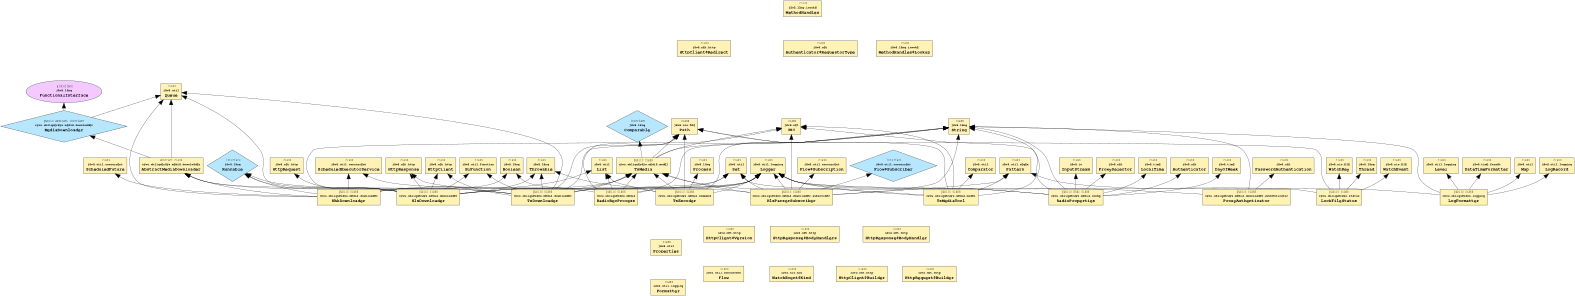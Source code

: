 digraph {
size="10.5,8.0";
layout=dot;
rankdir="BT";
overlap=false;
splines=true;
pack=true;
graph [fontname = "Courier, Regular"]
node [fontname = "Courier, Regular"]
edge [fontname = "Courier, Regular"]
"java.net.http.HttpResponse$BodyHandler"[shape=box,style=filled,fillcolor="#fff2b6",label=<<table border='0' cellborder='0' cellspacing='1'><tr><td><font point-size='12'> class</font></td></tr><tr><td><font point-size='14'><b>java.net.http</b></font></td></tr><tr><td><font point-size='20'><b>HttpResponse$BodyHandler</b></font></td></tr></table>>];
"java.util.concurrent.ScheduledFuture"[shape=box,style=filled,fillcolor="#fff2b6",label=<<table border='0' cellborder='0' cellspacing='1'><tr><td><font point-size='12'> class</font></td></tr><tr><td><font point-size='14'><b>java.util.concurrent</b></font></td></tr><tr><td><font point-size='20'><b>ScheduledFuture</b></font></td></tr></table>>];
"java.util.function.BiFunction"[shape=box,style=filled,fillcolor="#fff2b6",label=<<table border='0' cellborder='0' cellspacing='1'><tr><td><font point-size='12'> class</font></td></tr><tr><td><font point-size='14'><b>java.util.function</b></font></td></tr><tr><td><font point-size='20'><b>BiFunction</b></font></td></tr></table>>];
"java.net.http.HttpClient$Version"[shape=box,style=filled,fillcolor="#fff2b6",label=<<table border='0' cellborder='0' cellspacing='1'><tr><td><font point-size='12'> class</font></td></tr><tr><td><font point-size='14'><b>java.net.http</b></font></td></tr><tr><td><font point-size='20'><b>HttpClient$Version</b></font></td></tr></table>>];
"java.lang.Runnable"[shape=diamond,style=filled,fillcolor="#b6e7ff",label=<<table border='0' cellborder='0' cellspacing='1'><tr><td><font point-size='12'> interface</font></td></tr><tr><td><font point-size='14'><b>java.lang</b></font></td></tr><tr><td><font point-size='20'><b>Runnable</b></font></td></tr></table>>];
"java.nio.file.WatchEvent$Kind"[shape=box,style=filled,fillcolor="#fff2b6",label=<<table border='0' cellborder='0' cellspacing='1'><tr><td><font point-size='12'> class</font></td></tr><tr><td><font point-size='14'><b>java.nio.file</b></font></td></tr><tr><td><font point-size='20'><b>WatchEvent$Kind</b></font></td></tr></table>>];
"java.util.logging.Formatter"[shape=box,style=filled,fillcolor="#fff2b6",label=<<table border='0' cellborder='0' cellspacing='1'><tr><td><font point-size='12'> class</font></td></tr><tr><td><font point-size='14'><b>java.util.logging</b></font></td></tr><tr><td><font point-size='20'><b>Formatter</b></font></td></tr></table>>];
"cyou.obliquerays.media.model.TsMedia"[shape=box,style=filled,fillcolor="#fff2b6",label=<<table border='0' cellborder='0' cellspacing='1'><tr><td><font point-size='12'>public class</font></td></tr><tr><td><font point-size='14'><b>cyou.obliquerays.media.model</b></font></td></tr><tr><td><font point-size='20'><b>TsMedia</b></font></td></tr></table>>];
"java.net.ProxySelector"[shape=box,style=filled,fillcolor="#fff2b6",label=<<table border='0' cellborder='0' cellspacing='1'><tr><td><font point-size='12'> class</font></td></tr><tr><td><font point-size='14'><b>java.net</b></font></td></tr><tr><td><font point-size='20'><b>ProxySelector</b></font></td></tr></table>>];
"java.nio.file.WatchKey"[shape=box,style=filled,fillcolor="#fff2b6",label=<<table border='0' cellborder='0' cellspacing='1'><tr><td><font point-size='12'> class</font></td></tr><tr><td><font point-size='14'><b>java.nio.file</b></font></td></tr><tr><td><font point-size='20'><b>WatchKey</b></font></td></tr></table>>];
"java.util.concurrent.Flow"[shape=box,style=filled,fillcolor="#fff2b6",label=<<table border='0' cellborder='0' cellspacing='1'><tr><td><font point-size='12'> class</font></td></tr><tr><td><font point-size='14'><b>java.util.concurrent</b></font></td></tr><tr><td><font point-size='20'><b>Flow</b></font></td></tr></table>>];
"cyou.obliquerays.media.RadioRecProcess"[shape=box,style=filled,fillcolor="#fff2b6",label=<<table border='0' cellborder='0' cellspacing='1'><tr><td><font point-size='12'>public class</font></td></tr><tr><td><font point-size='14'><b>cyou.obliquerays.media</b></font></td></tr><tr><td><font point-size='20'><b>RadioRecProcess</b></font></td></tr></table>>];
"java.lang.Thread"[shape=box,style=filled,fillcolor="#fff2b6",label=<<table border='0' cellborder='0' cellspacing='1'><tr><td><font point-size='12'> class</font></td></tr><tr><td><font point-size='14'><b>java.lang</b></font></td></tr><tr><td><font point-size='20'><b>Thread</b></font></td></tr></table>>];
"java.util.Map"[shape=box,style=filled,fillcolor="#fff2b6",label=<<table border='0' cellborder='0' cellspacing='1'><tr><td><font point-size='12'> class</font></td></tr><tr><td><font point-size='14'><b>java.util</b></font></td></tr><tr><td><font point-size='20'><b>Map</b></font></td></tr></table>>];
"java.net.http.HttpResponse$BodyHandlers"[shape=box,style=filled,fillcolor="#fff2b6",label=<<table border='0' cellborder='0' cellspacing='1'><tr><td><font point-size='12'> class</font></td></tr><tr><td><font point-size='14'><b>java.net.http</b></font></td></tr><tr><td><font point-size='20'><b>HttpResponse$BodyHandlers</b></font></td></tr></table>>];
"java.time.LocalTime"[shape=box,style=filled,fillcolor="#fff2b6",label=<<table border='0' cellborder='0' cellspacing='1'><tr><td><font point-size='12'> class</font></td></tr><tr><td><font point-size='14'><b>java.time</b></font></td></tr><tr><td><font point-size='20'><b>LocalTime</b></font></td></tr></table>>];
"cyou.obliquerays.media.downloader.TsDownloader"[shape=box,style=filled,fillcolor="#fff2b6",label=<<table border='0' cellborder='0' cellspacing='1'><tr><td><font point-size='12'>public class</font></td></tr><tr><td><font point-size='14'><b>cyou.obliquerays.media.downloader</b></font></td></tr><tr><td><font point-size='20'><b>TsDownloader</b></font></td></tr></table>>];
"java.net.URI"[shape=box,style=filled,fillcolor="#fff2b6",label=<<table border='0' cellborder='0' cellspacing='1'><tr><td><font point-size='12'> class</font></td></tr><tr><td><font point-size='14'><b>java.net</b></font></td></tr><tr><td><font point-size='20'><b>URI</b></font></td></tr></table>>];
"cyou.obliquerays.media.downloader.MediaDownloader"[shape=diamond,style=filled,fillcolor="#b6e7ff",label=<<table border='0' cellborder='0' cellspacing='1'><tr><td><font point-size='12'>public abstract interface</font></td></tr><tr><td><font point-size='14'><b>cyou.obliquerays.media.downloader</b></font></td></tr><tr><td><font point-size='20'><b>MediaDownloader</b></font></td></tr></table>>];
"java.nio.file.Path"[shape=box,style=filled,fillcolor="#fff2b6",label=<<table border='0' cellborder='0' cellspacing='1'><tr><td><font point-size='12'> class</font></td></tr><tr><td><font point-size='14'><b>java.nio.file</b></font></td></tr><tr><td><font point-size='20'><b>Path</b></font></td></tr></table>>];
"java.net.http.HttpResponse"[shape=box,style=filled,fillcolor="#fff2b6",label=<<table border='0' cellborder='0' cellspacing='1'><tr><td><font point-size='12'> class</font></td></tr><tr><td><font point-size='14'><b>java.net.http</b></font></td></tr><tr><td><font point-size='20'><b>HttpResponse</b></font></td></tr></table>>];
"java.util.concurrent.Flow$Subscription"[shape=box,style=filled,fillcolor="#fff2b6",label=<<table border='0' cellborder='0' cellspacing='1'><tr><td><font point-size='12'> class</font></td></tr><tr><td><font point-size='14'><b>java.util.concurrent</b></font></td></tr><tr><td><font point-size='20'><b>Flow$Subscription</b></font></td></tr></table>>];
"cyou.obliquerays.status.LockFileStatus"[shape=box,style=filled,fillcolor="#fff2b6",label=<<table border='0' cellborder='0' cellspacing='1'><tr><td><font point-size='12'>public class</font></td></tr><tr><td><font point-size='14'><b>cyou.obliquerays.status</b></font></td></tr><tr><td><font point-size='20'><b>LockFileStatus</b></font></td></tr></table>>];
"java.lang.invoke.MethodHandles$Lookup"[shape=box,style=filled,fillcolor="#fff2b6",label=<<table border='0' cellborder='0' cellspacing='1'><tr><td><font point-size='12'> class</font></td></tr><tr><td><font point-size='14'><b>java.lang.invoke</b></font></td></tr><tr><td><font point-size='20'><b>MethodHandles$Lookup</b></font></td></tr></table>>];
"java.lang.Process"[shape=box,style=filled,fillcolor="#fff2b6",label=<<table border='0' cellborder='0' cellspacing='1'><tr><td><font point-size='12'> class</font></td></tr><tr><td><font point-size='14'><b>java.lang</b></font></td></tr><tr><td><font point-size='20'><b>Process</b></font></td></tr></table>>];
"java.net.Authenticator"[shape=box,style=filled,fillcolor="#fff2b6",label=<<table border='0' cellborder='0' cellspacing='1'><tr><td><font point-size='12'> class</font></td></tr><tr><td><font point-size='14'><b>java.net</b></font></td></tr><tr><td><font point-size='20'><b>Authenticator</b></font></td></tr></table>>];
"java.lang.invoke.MethodHandles"[shape=box,style=filled,fillcolor="#fff2b6",label=<<table border='0' cellborder='0' cellspacing='1'><tr><td><font point-size='12'> class</font></td></tr><tr><td><font point-size='14'><b>java.lang.invoke</b></font></td></tr><tr><td><font point-size='20'><b>MethodHandles</b></font></td></tr></table>>];
"java.util.Set"[shape=box,style=filled,fillcolor="#fff2b6",label=<<table border='0' cellborder='0' cellspacing='1'><tr><td><font point-size='12'> class</font></td></tr><tr><td><font point-size='14'><b>java.util</b></font></td></tr><tr><td><font point-size='20'><b>Set</b></font></td></tr></table>>];
"java.net.Authenticator$RequestorType"[shape=box,style=filled,fillcolor="#fff2b6",label=<<table border='0' cellborder='0' cellspacing='1'><tr><td><font point-size='12'> class</font></td></tr><tr><td><font point-size='14'><b>java.net</b></font></td></tr><tr><td><font point-size='20'><b>Authenticator$RequestorType</b></font></td></tr></table>>];
"java.util.logging.LogRecord"[shape=box,style=filled,fillcolor="#fff2b6",label=<<table border='0' cellborder='0' cellspacing='1'><tr><td><font point-size='12'> class</font></td></tr><tr><td><font point-size='14'><b>java.util.logging</b></font></td></tr><tr><td><font point-size='20'><b>LogRecord</b></font></td></tr></table>>];
"java.util.logging.Logger"[shape=box,style=filled,fillcolor="#fff2b6",label=<<table border='0' cellborder='0' cellspacing='1'><tr><td><font point-size='12'> class</font></td></tr><tr><td><font point-size='14'><b>java.util.logging</b></font></td></tr><tr><td><font point-size='20'><b>Logger</b></font></td></tr></table>>];
"java.util.List"[shape=box,style=filled,fillcolor="#fff2b6",label=<<table border='0' cellborder='0' cellspacing='1'><tr><td><font point-size='12'> class</font></td></tr><tr><td><font point-size='14'><b>java.util</b></font></td></tr><tr><td><font point-size='20'><b>List</b></font></td></tr></table>>];
"cyou.obliquerays.media.downloader.NhkDownloader"[shape=box,style=filled,fillcolor="#fff2b6",label=<<table border='0' cellborder='0' cellspacing='1'><tr><td><font point-size='12'>public class</font></td></tr><tr><td><font point-size='14'><b>cyou.obliquerays.media.downloader</b></font></td></tr><tr><td><font point-size='20'><b>NhkDownloader</b></font></td></tr></table>>];
"java.net.http.HttpClient$Redirect"[shape=box,style=filled,fillcolor="#fff2b6",label=<<table border='0' cellborder='0' cellspacing='1'><tr><td><font point-size='12'> class</font></td></tr><tr><td><font point-size='14'><b>java.net.http</b></font></td></tr><tr><td><font point-size='20'><b>HttpClient$Redirect</b></font></td></tr></table>>];
"java.util.Queue"[shape=box,style=filled,fillcolor="#fff2b6",label=<<table border='0' cellborder='0' cellspacing='1'><tr><td><font point-size='12'> class</font></td></tr><tr><td><font point-size='14'><b>java.util</b></font></td></tr><tr><td><font point-size='20'><b>Queue</b></font></td></tr></table>>];
"java.util.regex.Pattern"[shape=box,style=filled,fillcolor="#fff2b6",label=<<table border='0' cellborder='0' cellspacing='1'><tr><td><font point-size='12'> class</font></td></tr><tr><td><font point-size='14'><b>java.util.regex</b></font></td></tr><tr><td><font point-size='20'><b>Pattern</b></font></td></tr></table>>];
"java.lang.Throwable"[shape=box,style=filled,fillcolor="#fff2b6",label=<<table border='0' cellborder='0' cellspacing='1'><tr><td><font point-size='12'> class</font></td></tr><tr><td><font point-size='14'><b>java.lang</b></font></td></tr><tr><td><font point-size='20'><b>Throwable</b></font></td></tr></table>>];
"cyou.obliquerays.media.downloader.subscriber.HlsParserSubscriber"[shape=box,style=filled,fillcolor="#fff2b6",label=<<table border='0' cellborder='0' cellspacing='1'><tr><td><font point-size='12'>public class</font></td></tr><tr><td><font point-size='14'><b>cyou.obliquerays.media.downloader.subscriber</b></font></td></tr><tr><td><font point-size='20'><b>HlsParserSubscriber</b></font></td></tr></table>>];
"cyou.obliquerays.media.config.RadioProperties"[shape=box,style=filled,fillcolor="#fff2b6",label=<<table border='0' cellborder='0' cellspacing='1'><tr><td><font point-size='12'>public final class</font></td></tr><tr><td><font point-size='14'><b>cyou.obliquerays.media.config</b></font></td></tr><tr><td><font point-size='20'><b>RadioProperties</b></font></td></tr></table>>];
"java.net.http.HttpRequest"[shape=box,style=filled,fillcolor="#fff2b6",label=<<table border='0' cellborder='0' cellspacing='1'><tr><td><font point-size='12'> class</font></td></tr><tr><td><font point-size='14'><b>java.net.http</b></font></td></tr><tr><td><font point-size='20'><b>HttpRequest</b></font></td></tr></table>>];
"java.util.logging.Level"[shape=box,style=filled,fillcolor="#fff2b6",label=<<table border='0' cellborder='0' cellspacing='1'><tr><td><font point-size='12'> class</font></td></tr><tr><td><font point-size='14'><b>java.util.logging</b></font></td></tr><tr><td><font point-size='20'><b>Level</b></font></td></tr></table>>];
"cyou.obliquerays.media.downloader.authenticator.ProxyAuthenticator"[shape=box,style=filled,fillcolor="#fff2b6",label=<<table border='0' cellborder='0' cellspacing='1'><tr><td><font point-size='12'>public class</font></td></tr><tr><td><font point-size='14'><b>cyou.obliquerays.media.downloader.authenticator</b></font></td></tr><tr><td><font point-size='20'><b>ProxyAuthenticator</b></font></td></tr></table>>];
"java.lang.FunctionalInterface"[shape=oval,style=filled,fillcolor="#f3c9ff",label=<<table border='0' cellborder='0' cellspacing='1'><tr><td><font point-size='12'> @interface</font></td></tr><tr><td><font point-size='14'><b>java.lang</b></font></td></tr><tr><td><font point-size='20'><b>FunctionalInterface</b></font></td></tr></table>>];
"java.net.PasswordAuthentication"[shape=box,style=filled,fillcolor="#fff2b6",label=<<table border='0' cellborder='0' cellspacing='1'><tr><td><font point-size='12'> class</font></td></tr><tr><td><font point-size='14'><b>java.net</b></font></td></tr><tr><td><font point-size='20'><b>PasswordAuthentication</b></font></td></tr></table>>];
"java.util.concurrent.ScheduledExecutorService"[shape=box,style=filled,fillcolor="#fff2b6",label=<<table border='0' cellborder='0' cellspacing='1'><tr><td><font point-size='12'> class</font></td></tr><tr><td><font point-size='14'><b>java.util.concurrent</b></font></td></tr><tr><td><font point-size='20'><b>ScheduledExecutorService</b></font></td></tr></table>>];
"java.lang.Boolean"[shape=box,style=filled,fillcolor="#fff2b6",label=<<table border='0' cellborder='0' cellspacing='1'><tr><td><font point-size='12'> class</font></td></tr><tr><td><font point-size='14'><b>java.lang</b></font></td></tr><tr><td><font point-size='20'><b>Boolean</b></font></td></tr></table>>];
"java.net.http.HttpClient"[shape=box,style=filled,fillcolor="#fff2b6",label=<<table border='0' cellborder='0' cellspacing='1'><tr><td><font point-size='12'> class</font></td></tr><tr><td><font point-size='14'><b>java.net.http</b></font></td></tr><tr><td><font point-size='20'><b>HttpClient</b></font></td></tr></table>>];
"java.lang.String"[shape=box,style=filled,fillcolor="#fff2b6",label=<<table border='0' cellborder='0' cellspacing='1'><tr><td><font point-size='12'> class</font></td></tr><tr><td><font point-size='14'><b>java.lang</b></font></td></tr><tr><td><font point-size='20'><b>String</b></font></td></tr></table>>];
"cyou.obliquerays.media.downloader.AbstractMediaDownloader"[shape=box,style=filled,fillcolor="#fff2b6",label=<<table border='0' cellborder='0' cellspacing='1'><tr><td><font point-size='12'>abstract class</font></td></tr><tr><td><font point-size='14'><b>cyou.obliquerays.media.downloader</b></font></td></tr><tr><td><font point-size='20'><b>AbstractMediaDownloader</b></font></td></tr></table>>];
"java.util.Properties"[shape=box,style=filled,fillcolor="#fff2b6",label=<<table border='0' cellborder='0' cellspacing='1'><tr><td><font point-size='12'> class</font></td></tr><tr><td><font point-size='14'><b>java.util</b></font></td></tr><tr><td><font point-size='20'><b>Properties</b></font></td></tr></table>>];
"cyou.obliquerays.media.downloader.HlsDownloader"[shape=box,style=filled,fillcolor="#fff2b6",label=<<table border='0' cellborder='0' cellspacing='1'><tr><td><font point-size='12'>public class</font></td></tr><tr><td><font point-size='14'><b>cyou.obliquerays.media.downloader</b></font></td></tr><tr><td><font point-size='20'><b>HlsDownloader</b></font></td></tr></table>>];
"java.nio.file.WatchEvent"[shape=box,style=filled,fillcolor="#fff2b6",label=<<table border='0' cellborder='0' cellspacing='1'><tr><td><font point-size='12'> class</font></td></tr><tr><td><font point-size='14'><b>java.nio.file</b></font></td></tr><tr><td><font point-size='20'><b>WatchEvent</b></font></td></tr></table>>];
"cyou.obliquerays.media.command.TsEncoder"[shape=box,style=filled,fillcolor="#fff2b6",label=<<table border='0' cellborder='0' cellspacing='1'><tr><td><font point-size='12'>public class</font></td></tr><tr><td><font point-size='14'><b>cyou.obliquerays.media.command</b></font></td></tr><tr><td><font point-size='20'><b>TsEncoder</b></font></td></tr></table>>];
"java.net.http.HttpRequest$Builder"[shape=box,style=filled,fillcolor="#fff2b6",label=<<table border='0' cellborder='0' cellspacing='1'><tr><td><font point-size='12'> class</font></td></tr><tr><td><font point-size='14'><b>java.net.http</b></font></td></tr><tr><td><font point-size='20'><b>HttpRequest$Builder</b></font></td></tr></table>>];
"java.util.concurrent.Flow$Subscriber"[shape=diamond,style=filled,fillcolor="#b6e7ff",label=<<table border='0' cellborder='0' cellspacing='1'><tr><td><font point-size='12'> interface</font></td></tr><tr><td><font point-size='14'><b>java.util.concurrent</b></font></td></tr><tr><td><font point-size='20'><b>Flow$Subscriber</b></font></td></tr></table>>];
"cyou.obliquerays.media.model.TsMediaTool"[shape=box,style=filled,fillcolor="#fff2b6",label=<<table border='0' cellborder='0' cellspacing='1'><tr><td><font point-size='12'>public class</font></td></tr><tr><td><font point-size='14'><b>cyou.obliquerays.media.model</b></font></td></tr><tr><td><font point-size='20'><b>TsMediaTool</b></font></td></tr></table>>];
"cyou.obliquerays.logging.LogFormatter"[shape=box,style=filled,fillcolor="#fff2b6",label=<<table border='0' cellborder='0' cellspacing='1'><tr><td><font point-size='12'>public class</font></td></tr><tr><td><font point-size='14'><b>cyou.obliquerays.logging</b></font></td></tr><tr><td><font point-size='20'><b>LogFormatter</b></font></td></tr></table>>];
"java.time.DayOfWeek"[shape=box,style=filled,fillcolor="#fff2b6",label=<<table border='0' cellborder='0' cellspacing='1'><tr><td><font point-size='12'> class</font></td></tr><tr><td><font point-size='14'><b>java.time</b></font></td></tr><tr><td><font point-size='20'><b>DayOfWeek</b></font></td></tr></table>>];
"java.time.format.DateTimeFormatter"[shape=box,style=filled,fillcolor="#fff2b6",label=<<table border='0' cellborder='0' cellspacing='1'><tr><td><font point-size='12'> class</font></td></tr><tr><td><font point-size='14'><b>java.time.format</b></font></td></tr><tr><td><font point-size='20'><b>DateTimeFormatter</b></font></td></tr></table>>];
"java.net.http.HttpClient$Builder"[shape=box,style=filled,fillcolor="#fff2b6",label=<<table border='0' cellborder='0' cellspacing='1'><tr><td><font point-size='12'> class</font></td></tr><tr><td><font point-size='14'><b>java.net.http</b></font></td></tr><tr><td><font point-size='20'><b>HttpClient$Builder</b></font></td></tr></table>>];
"java.lang.Comparable"[shape=diamond,style=filled,fillcolor="#b6e7ff",label=<<table border='0' cellborder='0' cellspacing='1'><tr><td><font point-size='12'> interface</font></td></tr><tr><td><font point-size='14'><b>java.lang</b></font></td></tr><tr><td><font point-size='20'><b>Comparable</b></font></td></tr></table>>];
"java.util.Comparator"[shape=box,style=filled,fillcolor="#fff2b6",label=<<table border='0' cellborder='0' cellspacing='1'><tr><td><font point-size='12'> class</font></td></tr><tr><td><font point-size='14'><b>java.util</b></font></td></tr><tr><td><font point-size='20'><b>Comparator</b></font></td></tr></table>>];
"java.io.InputStream"[shape=box,style=filled,fillcolor="#fff2b6",label=<<table border='0' cellborder='0' cellspacing='1'><tr><td><font point-size='12'> class</font></td></tr><tr><td><font point-size='14'><b>java.io</b></font></td></tr><tr><td><font point-size='20'><b>InputStream</b></font></td></tr></table>>];

  "cyou.obliquerays.logging.LogFormatter" -> "java.lang.String" [arrowsize=2.5]
  "cyou.obliquerays.logging.LogFormatter" -> "java.time.format.DateTimeFormatter" [arrowsize=2.5]
  "cyou.obliquerays.logging.LogFormatter" -> "java.util.Map" [arrowsize=2.5]
  "cyou.obliquerays.logging.LogFormatter" -> "java.util.logging.Level" [arrowsize=2.5]
  "cyou.obliquerays.logging.LogFormatter" -> "java.util.logging.LogRecord" [arrowsize=2.5]
  "cyou.obliquerays.logging.LogFormatter" -> "java.util.regex.Pattern" [arrowsize=2.5]
  "cyou.obliquerays.media.RadioRecProcess" -> "cyou.obliquerays.media.model.TsMedia" [arrowsize=2.5]
  "cyou.obliquerays.media.RadioRecProcess" -> "java.lang.String" [arrowsize=2.5]
  "cyou.obliquerays.media.RadioRecProcess" -> "java.nio.file.Path" [arrowsize=2.5]
  "cyou.obliquerays.media.RadioRecProcess" -> "java.util.List" [arrowsize=2.5]
  "cyou.obliquerays.media.RadioRecProcess" -> "java.util.concurrent.ScheduledExecutorService" [arrowsize=2.5]
  "cyou.obliquerays.media.RadioRecProcess" -> "java.util.logging.Logger" [arrowsize=2.5]
  "cyou.obliquerays.media.command.TsEncoder" -> "cyou.obliquerays.media.model.TsMedia" [arrowsize=2.5]
  "cyou.obliquerays.media.command.TsEncoder" -> "java.lang.Boolean" [arrowsize=2.5]
  "cyou.obliquerays.media.command.TsEncoder" -> "java.lang.Process" [arrowsize=2.5]
  "cyou.obliquerays.media.command.TsEncoder" -> "java.lang.String" [arrowsize=2.5]
  "cyou.obliquerays.media.command.TsEncoder" -> "java.nio.file.Path" [arrowsize=2.5]
  "cyou.obliquerays.media.command.TsEncoder" -> "java.util.List" [arrowsize=2.5]
  "cyou.obliquerays.media.command.TsEncoder" -> "java.util.logging.Logger" [arrowsize=2.5]
  "cyou.obliquerays.media.config.RadioProperties" -> "java.io.InputStream" [arrowsize=2.5]
  "cyou.obliquerays.media.config.RadioProperties" -> "java.lang.String" [arrowsize=2.5]
  "cyou.obliquerays.media.config.RadioProperties" -> "java.net.Authenticator" [arrowsize=2.5]
  "cyou.obliquerays.media.config.RadioProperties" -> "java.net.ProxySelector" [arrowsize=2.5]
  "cyou.obliquerays.media.config.RadioProperties" -> "java.net.URI" [arrowsize=2.5]
  "cyou.obliquerays.media.config.RadioProperties" -> "java.time.DayOfWeek" [arrowsize=2.5]
  "cyou.obliquerays.media.config.RadioProperties" -> "java.time.LocalTime" [arrowsize=2.5]
  "cyou.obliquerays.media.config.RadioProperties" -> "java.util.Set" [arrowsize=2.5]
  "cyou.obliquerays.media.config.RadioProperties" -> "java.util.logging.Logger" [arrowsize=2.5]
  "cyou.obliquerays.media.downloader.AbstractMediaDownloader" -> "cyou.obliquerays.media.downloader.MediaDownloader" [arrowsize=2.5]
  "cyou.obliquerays.media.downloader.AbstractMediaDownloader" -> "java.util.Queue" [arrowsize=2.5]
  "cyou.obliquerays.media.downloader.HlsDownloader" -> "cyou.obliquerays.media.downloader.AbstractMediaDownloader" [arrowsize=2.5]
  "cyou.obliquerays.media.downloader.HlsDownloader" -> "cyou.obliquerays.media.model.TsMedia" [arrowsize=2.5]
  "cyou.obliquerays.media.downloader.HlsDownloader" -> "java.lang.Runnable" [arrowsize=2.5]
  "cyou.obliquerays.media.downloader.HlsDownloader" -> "java.lang.Throwable" [arrowsize=2.5]
  "cyou.obliquerays.media.downloader.HlsDownloader" -> "java.net.URI" [arrowsize=2.5]
  "cyou.obliquerays.media.downloader.HlsDownloader" -> "java.net.http.HttpClient" [arrowsize=2.5]
  "cyou.obliquerays.media.downloader.HlsDownloader" -> "java.net.http.HttpRequest" [arrowsize=2.5]
  "cyou.obliquerays.media.downloader.HlsDownloader" -> "java.net.http.HttpResponse" [arrowsize=2.5]
  "cyou.obliquerays.media.downloader.HlsDownloader" -> "java.util.Queue" [arrowsize=2.5]
  "cyou.obliquerays.media.downloader.HlsDownloader" -> "java.util.Set" [arrowsize=2.5]
  "cyou.obliquerays.media.downloader.HlsDownloader" -> "java.util.function.BiFunction" [arrowsize=2.5]
  "cyou.obliquerays.media.downloader.HlsDownloader" -> "java.util.logging.Logger" [arrowsize=2.5]
  "cyou.obliquerays.media.downloader.MediaDownloader" -> "java.lang.FunctionalInterface" [arrowsize=2.5]
  "cyou.obliquerays.media.downloader.MediaDownloader" -> "java.util.Queue" [arrowsize=2.5]
  "cyou.obliquerays.media.downloader.NhkDownloader" -> "cyou.obliquerays.media.downloader.AbstractMediaDownloader" [arrowsize=2.5]
  "cyou.obliquerays.media.downloader.NhkDownloader" -> "cyou.obliquerays.media.model.TsMedia" [arrowsize=2.5]
  "cyou.obliquerays.media.downloader.NhkDownloader" -> "java.lang.Boolean" [arrowsize=2.5]
  "cyou.obliquerays.media.downloader.NhkDownloader" -> "java.lang.Runnable" [arrowsize=2.5]
  "cyou.obliquerays.media.downloader.NhkDownloader" -> "java.util.List" [arrowsize=2.5]
  "cyou.obliquerays.media.downloader.NhkDownloader" -> "java.util.Queue" [arrowsize=2.5]
  "cyou.obliquerays.media.downloader.NhkDownloader" -> "java.util.concurrent.ScheduledExecutorService" [arrowsize=2.5]
  "cyou.obliquerays.media.downloader.NhkDownloader" -> "java.util.concurrent.ScheduledFuture" [arrowsize=2.5]
  "cyou.obliquerays.media.downloader.NhkDownloader" -> "java.util.logging.Logger" [arrowsize=2.5]
  "cyou.obliquerays.media.downloader.TsDownloader" -> "cyou.obliquerays.media.downloader.AbstractMediaDownloader" [arrowsize=2.5]
  "cyou.obliquerays.media.downloader.TsDownloader" -> "cyou.obliquerays.media.model.TsMedia" [arrowsize=2.5]
  "cyou.obliquerays.media.downloader.TsDownloader" -> "java.lang.Runnable" [arrowsize=2.5]
  "cyou.obliquerays.media.downloader.TsDownloader" -> "java.lang.String" [arrowsize=2.5]
  "cyou.obliquerays.media.downloader.TsDownloader" -> "java.lang.Throwable" [arrowsize=2.5]
  "cyou.obliquerays.media.downloader.TsDownloader" -> "java.net.http.HttpClient" [arrowsize=2.5]
  "cyou.obliquerays.media.downloader.TsDownloader" -> "java.net.http.HttpResponse" [arrowsize=2.5]
  "cyou.obliquerays.media.downloader.TsDownloader" -> "java.nio.file.Path" [arrowsize=2.5]
  "cyou.obliquerays.media.downloader.TsDownloader" -> "java.util.Queue" [arrowsize=2.5]
  "cyou.obliquerays.media.downloader.TsDownloader" -> "java.util.Set" [arrowsize=2.5]
  "cyou.obliquerays.media.downloader.TsDownloader" -> "java.util.function.BiFunction" [arrowsize=2.5]
  "cyou.obliquerays.media.downloader.TsDownloader" -> "java.util.logging.Logger" [arrowsize=2.5]
  "cyou.obliquerays.media.downloader.authenticator.ProxyAuthenticator" -> "java.lang.String" [arrowsize=2.5]
  "cyou.obliquerays.media.downloader.authenticator.ProxyAuthenticator" -> "java.net.PasswordAuthentication" [arrowsize=2.5]
  "cyou.obliquerays.media.downloader.authenticator.ProxyAuthenticator" -> "java.util.logging.Logger" [arrowsize=2.5]
  "cyou.obliquerays.media.downloader.subscriber.HlsParserSubscriber" -> "cyou.obliquerays.media.model.TsMedia" [arrowsize=2.5]
  "cyou.obliquerays.media.downloader.subscriber.HlsParserSubscriber" -> "java.lang.String" [arrowsize=2.5]
  "cyou.obliquerays.media.downloader.subscriber.HlsParserSubscriber" -> "java.lang.Throwable" [arrowsize=2.5]
  "cyou.obliquerays.media.downloader.subscriber.HlsParserSubscriber" -> "java.net.URI" [arrowsize=2.5]
  "cyou.obliquerays.media.downloader.subscriber.HlsParserSubscriber" -> "java.util.Set" [arrowsize=2.5]
  "cyou.obliquerays.media.downloader.subscriber.HlsParserSubscriber" -> "java.util.concurrent.Flow$Subscriber" [arrowsize=2.5]
  "cyou.obliquerays.media.downloader.subscriber.HlsParserSubscriber" -> "java.util.concurrent.Flow$Subscription" [arrowsize=2.5]
  "cyou.obliquerays.media.downloader.subscriber.HlsParserSubscriber" -> "java.util.logging.Logger" [arrowsize=2.5]
  "cyou.obliquerays.media.downloader.subscriber.HlsParserSubscriber" -> "java.util.regex.Pattern" [arrowsize=2.5]
  "cyou.obliquerays.media.model.TsMedia" -> "java.lang.Comparable" [arrowsize=2.5]
  "cyou.obliquerays.media.model.TsMedia" -> "java.lang.String" [arrowsize=2.5]
  "cyou.obliquerays.media.model.TsMedia" -> "java.net.URI" [arrowsize=2.5]
  "cyou.obliquerays.media.model.TsMedia" -> "java.nio.file.Path" [arrowsize=2.5]
  "cyou.obliquerays.media.model.TsMediaTool" -> "cyou.obliquerays.media.model.TsMedia" [arrowsize=2.5]
  "cyou.obliquerays.media.model.TsMediaTool" -> "java.lang.String" [arrowsize=2.5]
  "cyou.obliquerays.media.model.TsMediaTool" -> "java.net.URI" [arrowsize=2.5]
  "cyou.obliquerays.media.model.TsMediaTool" -> "java.nio.file.Path" [arrowsize=2.5]
  "cyou.obliquerays.media.model.TsMediaTool" -> "java.util.Comparator" [arrowsize=2.5]
  "cyou.obliquerays.media.model.TsMediaTool" -> "java.util.logging.Logger" [arrowsize=2.5]
  "cyou.obliquerays.media.model.TsMediaTool" -> "java.util.regex.Pattern" [arrowsize=2.5]
  "cyou.obliquerays.status.LockFileStatus" -> "java.lang.Thread" [arrowsize=2.5]
  "cyou.obliquerays.status.LockFileStatus" -> "java.nio.file.Path" [arrowsize=2.5]
  "cyou.obliquerays.status.LockFileStatus" -> "java.nio.file.WatchEvent" [arrowsize=2.5]
  "cyou.obliquerays.status.LockFileStatus" -> "java.nio.file.WatchKey" [arrowsize=2.5]
  "cyou.obliquerays.status.LockFileStatus" -> "java.util.logging.Logger" [arrowsize=2.5]
}